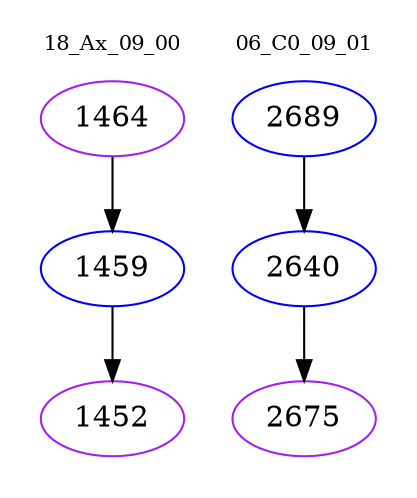 digraph{
subgraph cluster_0 {
color = white
label = "18_Ax_09_00";
fontsize=10;
T0_1464 [label="1464", color="purple"]
T0_1464 -> T0_1459 [color="black"]
T0_1459 [label="1459", color="blue"]
T0_1459 -> T0_1452 [color="black"]
T0_1452 [label="1452", color="purple"]
}
subgraph cluster_1 {
color = white
label = "06_C0_09_01";
fontsize=10;
T1_2689 [label="2689", color="blue"]
T1_2689 -> T1_2640 [color="black"]
T1_2640 [label="2640", color="blue"]
T1_2640 -> T1_2675 [color="black"]
T1_2675 [label="2675", color="purple"]
}
}
